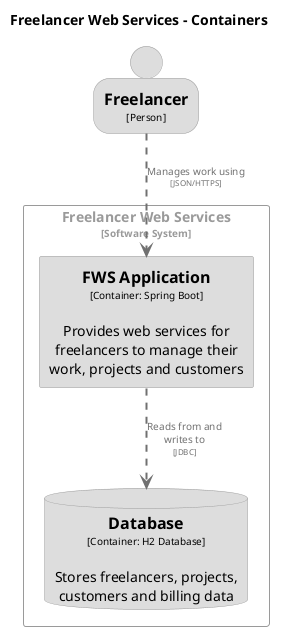 @startuml
set separator none
title Freelancer Web Services - Containers

top to bottom direction

skinparam {
  arrowFontSize 10
  defaultTextAlignment center
  wrapWidth 200
  maxMessageSize 100
}

hide stereotype

skinparam database<<FreelancerWebServices.Database>> {
  BackgroundColor #dddddd
  FontColor #000000
  BorderColor #9a9a9a
  shadowing false
}
skinparam rectangle<<FreelancerWebServices.FWSApplication>> {
  BackgroundColor #dddddd
  FontColor #000000
  BorderColor #9a9a9a
  shadowing false
}
skinparam person<<Freelancer>> {
  BackgroundColor #dddddd
  FontColor #000000
  BorderColor #9a9a9a
  shadowing false
}
skinparam rectangle<<FreelancerWebServices>> {
  BorderColor #9a9a9a
  FontColor #9a9a9a
  shadowing false
}

person "==Freelancer\n<size:10>[Person]</size>" <<Freelancer>> as Freelancer

rectangle "Freelancer Web Services\n<size:10>[Software System]</size>" <<FreelancerWebServices>> {
  rectangle "==FWS Application\n<size:10>[Container: Spring Boot]</size>\n\nProvides web services for freelancers to manage their work, projects and customers" <<FreelancerWebServices.FWSApplication>> as FreelancerWebServices.FWSApplication
  database "==Database\n<size:10>[Container: H2 Database]</size>\n\nStores freelancers, projects, customers and billing data" <<FreelancerWebServices.Database>> as FreelancerWebServices.Database
}

Freelancer .[#707070,thickness=2].> FreelancerWebServices.FWSApplication : "<color:#707070>Manages work using\n<color:#707070><size:8>[JSON/HTTPS]</size>"
FreelancerWebServices.FWSApplication .[#707070,thickness=2].> FreelancerWebServices.Database : "<color:#707070>Reads from and writes to\n<color:#707070><size:8>[JDBC]</size>"
@enduml